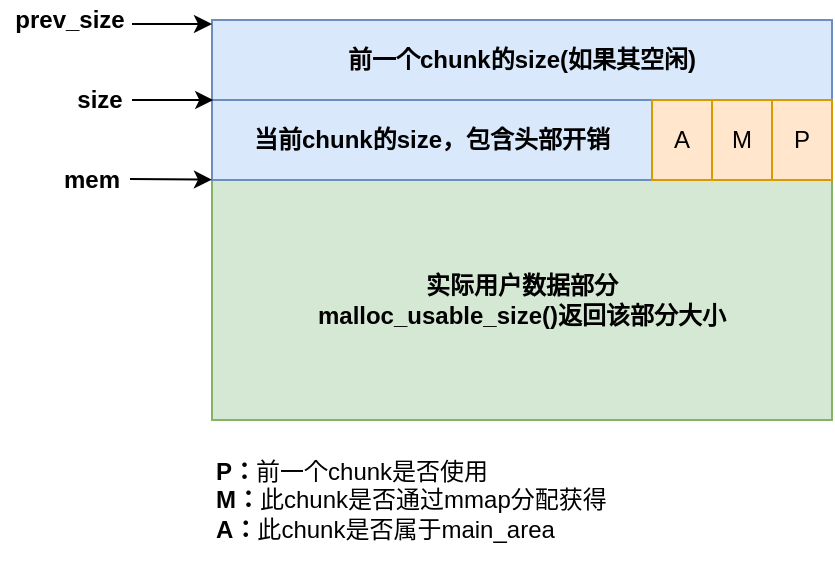 <mxfile version="12.2.0" type="github" pages="1">
  <diagram id="c54ahLHcIgC-Hy-V76fX" name="Page-1">
    <mxGraphModel dx="585" dy="730" grid="1" gridSize="10" guides="1" tooltips="1" connect="1" arrows="1" fold="1" page="1" pageScale="1" pageWidth="827" pageHeight="1169" math="0" shadow="0">
      <root>
        <mxCell id="0"/>
        <mxCell id="1" parent="0"/>
        <mxCell id="EYv-WufFpoWmrTShHV3W-1" value="实际用户数据部分&lt;br&gt;malloc_usable_size()返回该部分大小" style="rounded=0;whiteSpace=wrap;html=1;fontStyle=1;fillColor=#d5e8d4;strokeColor=#82b366;" vertex="1" parent="1">
          <mxGeometry x="1080" y="310" width="310" height="120" as="geometry"/>
        </mxCell>
        <mxCell id="EYv-WufFpoWmrTShHV3W-2" value="当前chunk的size，包含头部开销" style="rounded=0;whiteSpace=wrap;html=1;fontStyle=1;fillColor=#dae8fc;strokeColor=#6c8ebf;" vertex="1" parent="1">
          <mxGeometry x="1080" y="270" width="220" height="40" as="geometry"/>
        </mxCell>
        <mxCell id="EYv-WufFpoWmrTShHV3W-3" value="前一个chunk的size(如果其空闲)" style="rounded=0;whiteSpace=wrap;html=1;fontStyle=1;fillColor=#dae8fc;strokeColor=#6c8ebf;" vertex="1" parent="1">
          <mxGeometry x="1080" y="230" width="310" height="40" as="geometry"/>
        </mxCell>
        <mxCell id="EYv-WufFpoWmrTShHV3W-4" value="M" style="rounded=0;whiteSpace=wrap;html=1;fillColor=#ffe6cc;strokeColor=#d79b00;" vertex="1" parent="1">
          <mxGeometry x="1330" y="270" width="30" height="40" as="geometry"/>
        </mxCell>
        <mxCell id="EYv-WufFpoWmrTShHV3W-5" value="P" style="rounded=0;whiteSpace=wrap;html=1;fillColor=#ffe6cc;strokeColor=#d79b00;" vertex="1" parent="1">
          <mxGeometry x="1360" y="270" width="30" height="40" as="geometry"/>
        </mxCell>
        <mxCell id="EYv-WufFpoWmrTShHV3W-6" value="A" style="rounded=0;whiteSpace=wrap;html=1;fillColor=#ffe6cc;strokeColor=#d79b00;" vertex="1" parent="1">
          <mxGeometry x="1300" y="270" width="30" height="40" as="geometry"/>
        </mxCell>
        <mxCell id="EYv-WufFpoWmrTShHV3W-7" value="prev_size" style="text;html=1;strokeColor=none;fillColor=none;align=center;verticalAlign=middle;whiteSpace=wrap;rounded=0;fontStyle=1" vertex="1" parent="1">
          <mxGeometry x="974" y="220" width="70" height="20" as="geometry"/>
        </mxCell>
        <mxCell id="EYv-WufFpoWmrTShHV3W-8" value="" style="endArrow=classic;html=1;entryX=0;entryY=0.5;entryDx=0;entryDy=0;align=center;" edge="1" parent="1">
          <mxGeometry width="50" height="50" relative="1" as="geometry">
            <mxPoint x="1040" y="232" as="sourcePoint"/>
            <mxPoint x="1080" y="232" as="targetPoint"/>
          </mxGeometry>
        </mxCell>
        <mxCell id="EYv-WufFpoWmrTShHV3W-9" value="size" style="text;html=1;strokeColor=none;fillColor=none;align=center;verticalAlign=middle;whiteSpace=wrap;rounded=0;fontStyle=1" vertex="1" parent="1">
          <mxGeometry x="1004" y="260" width="40" height="20" as="geometry"/>
        </mxCell>
        <mxCell id="EYv-WufFpoWmrTShHV3W-10" value="" style="endArrow=classic;html=1;align=center;entryX=0.002;entryY=1;entryDx=0;entryDy=0;entryPerimeter=0;" edge="1" parent="1" target="EYv-WufFpoWmrTShHV3W-3">
          <mxGeometry width="50" height="50" relative="1" as="geometry">
            <mxPoint x="1040" y="270" as="sourcePoint"/>
            <mxPoint x="1070" y="269" as="targetPoint"/>
          </mxGeometry>
        </mxCell>
        <mxCell id="EYv-WufFpoWmrTShHV3W-21" value="" style="endArrow=classic;html=1;entryX=0.009;entryY=1.034;entryDx=0;entryDy=0;entryPerimeter=0;align=center;" edge="1" parent="1">
          <mxGeometry width="50" height="50" relative="1" as="geometry">
            <mxPoint x="1039" y="309.5" as="sourcePoint"/>
            <mxPoint x="1079.98" y="309.86" as="targetPoint"/>
          </mxGeometry>
        </mxCell>
        <mxCell id="EYv-WufFpoWmrTShHV3W-23" value="mem" style="text;html=1;strokeColor=none;fillColor=none;align=center;verticalAlign=middle;whiteSpace=wrap;rounded=0;fontStyle=1" vertex="1" parent="1">
          <mxGeometry x="1000" y="300" width="40" height="20" as="geometry"/>
        </mxCell>
        <mxCell id="EYv-WufFpoWmrTShHV3W-24" value="P：&lt;span style=&quot;font-weight: normal&quot;&gt;前一个chunk是否使用&lt;/span&gt;&lt;br&gt;M：&lt;span style=&quot;font-weight: normal&quot;&gt;此chunk是否通过mmap分配获得&lt;/span&gt;&lt;br&gt;A：&lt;span style=&quot;font-weight: normal&quot;&gt;此&lt;/span&gt;&lt;span style=&quot;font-weight: 400&quot;&gt;chunk是否属于main_area&lt;/span&gt;" style="text;html=1;strokeColor=none;fillColor=none;align=left;verticalAlign=middle;whiteSpace=wrap;rounded=0;fontStyle=1" vertex="1" parent="1">
          <mxGeometry x="1080" y="440" width="220" height="60" as="geometry"/>
        </mxCell>
      </root>
    </mxGraphModel>
  </diagram>
</mxfile>
